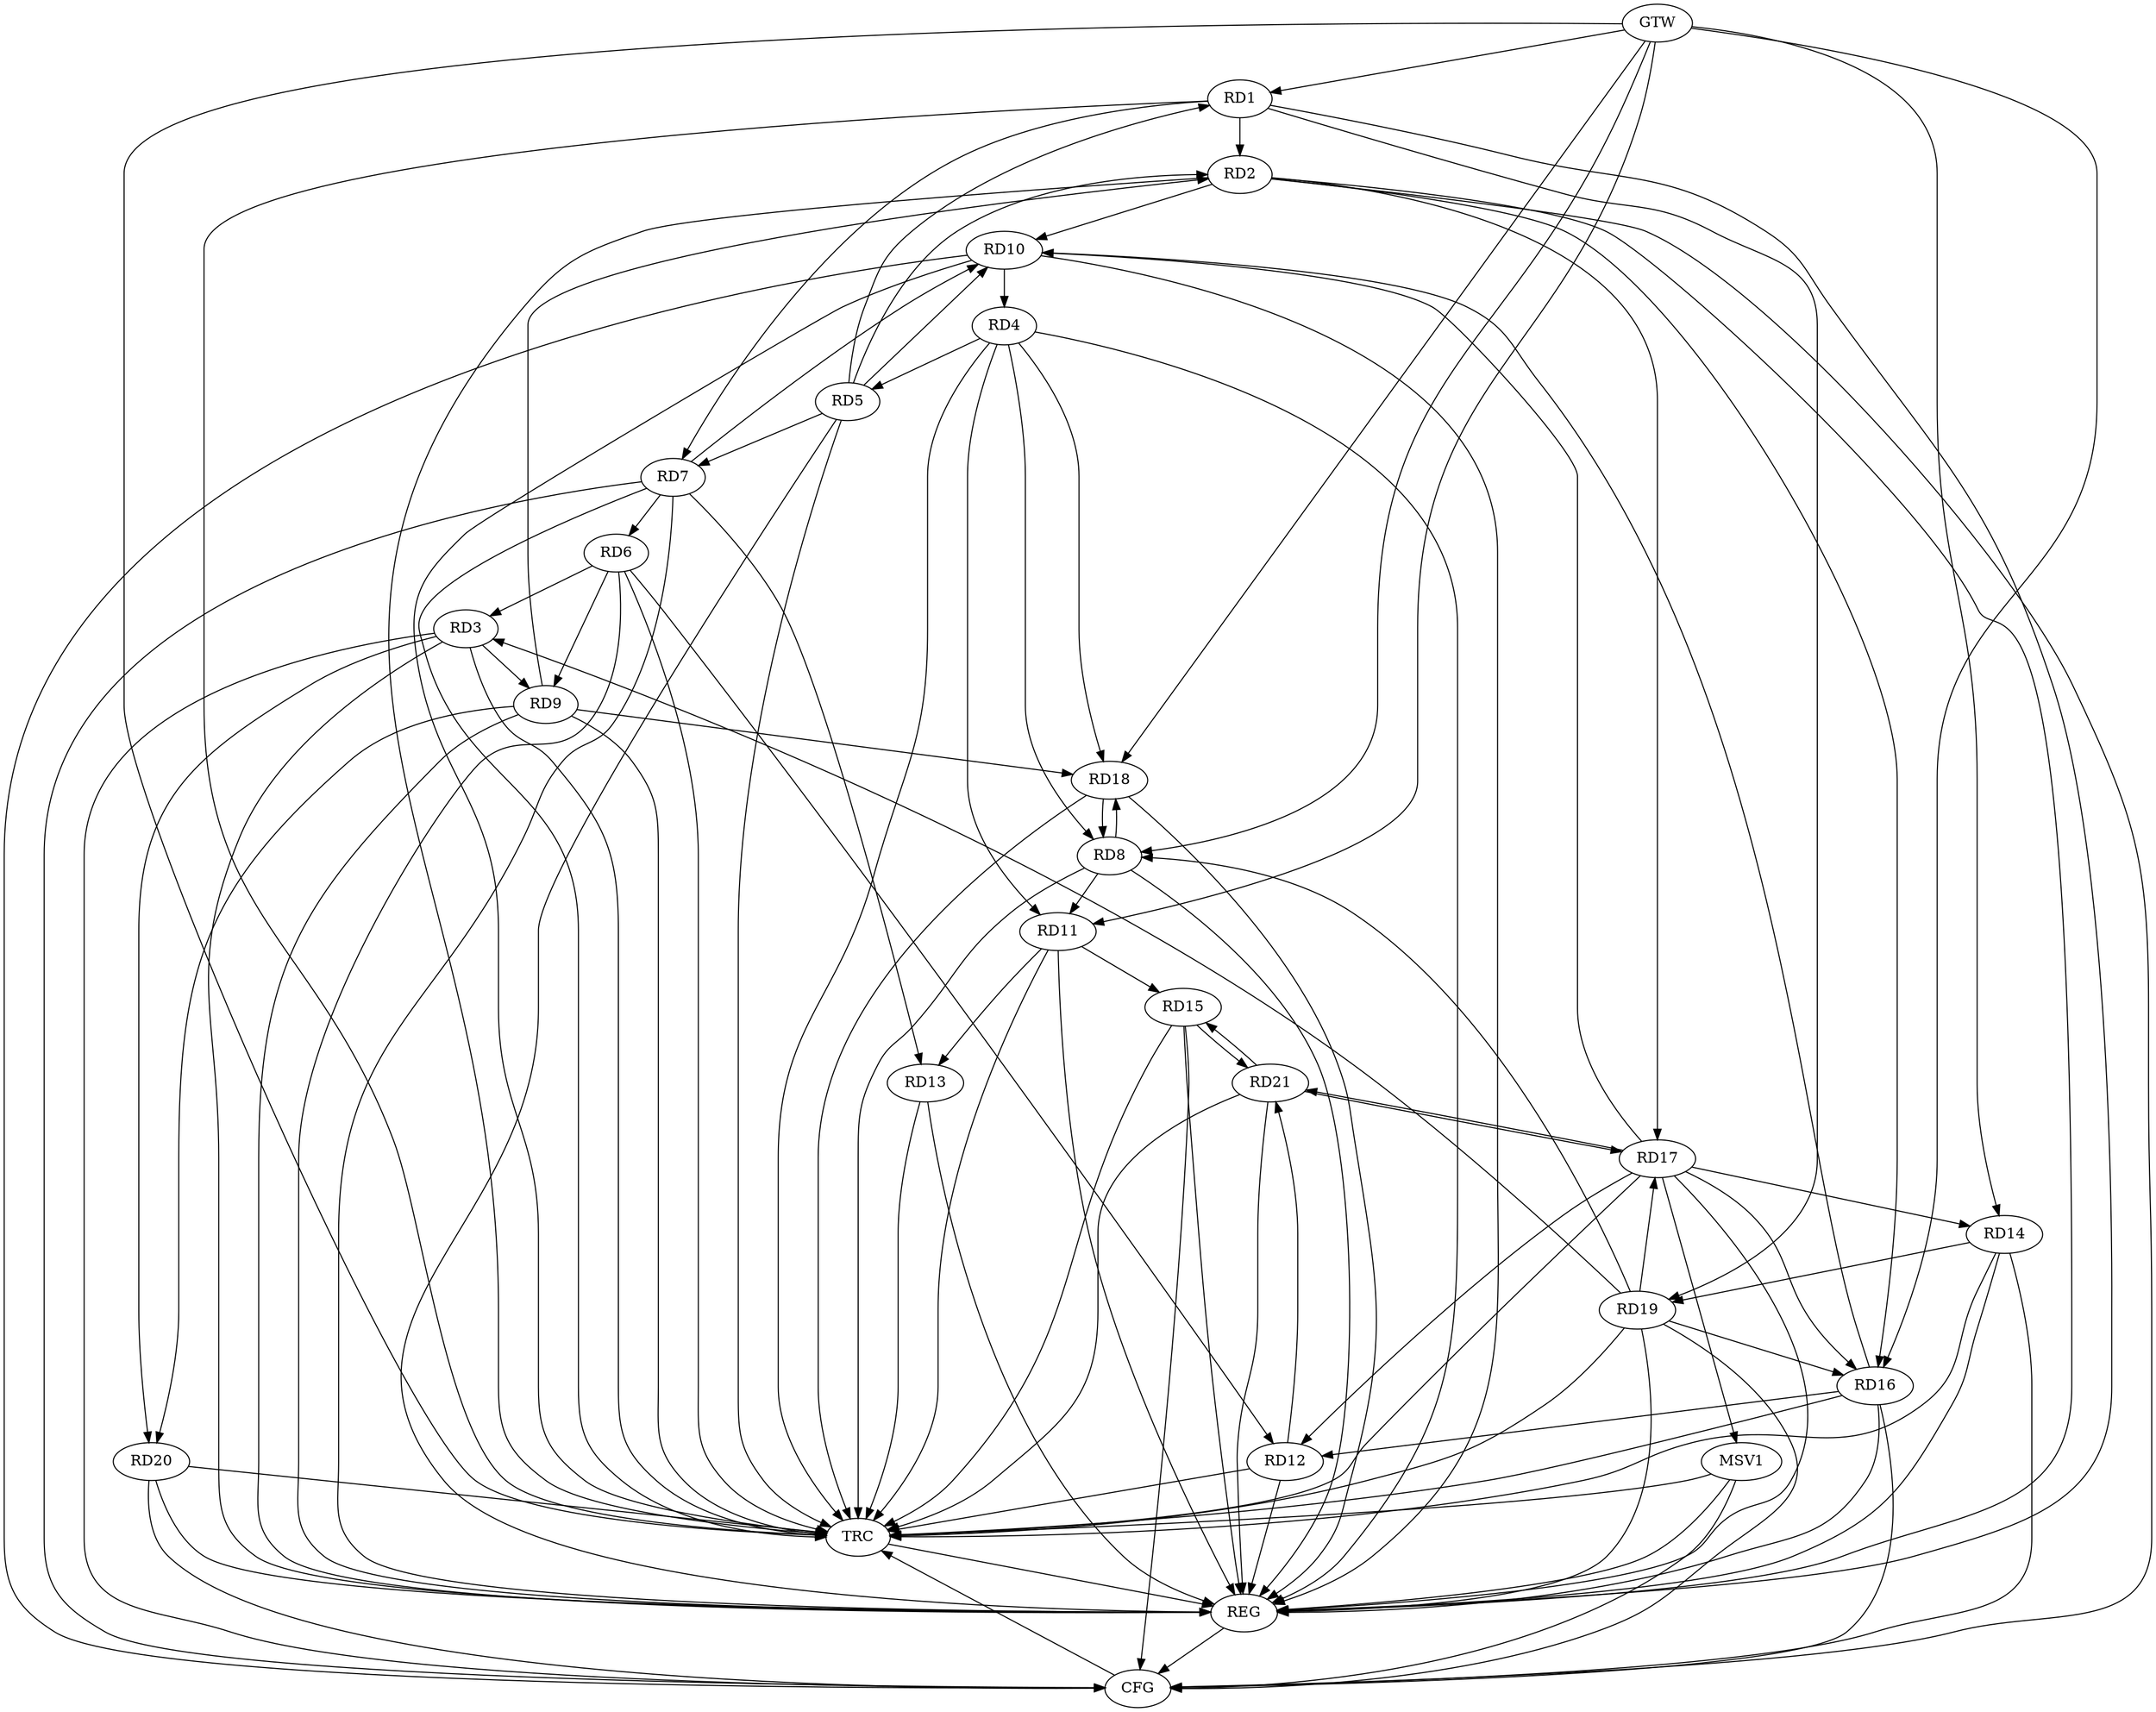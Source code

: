 strict digraph G {
  RD1 [ label="RD1" ];
  RD2 [ label="RD2" ];
  RD3 [ label="RD3" ];
  RD4 [ label="RD4" ];
  RD5 [ label="RD5" ];
  RD6 [ label="RD6" ];
  RD7 [ label="RD7" ];
  RD8 [ label="RD8" ];
  RD9 [ label="RD9" ];
  RD10 [ label="RD10" ];
  RD11 [ label="RD11" ];
  RD12 [ label="RD12" ];
  RD13 [ label="RD13" ];
  RD14 [ label="RD14" ];
  RD15 [ label="RD15" ];
  RD16 [ label="RD16" ];
  RD17 [ label="RD17" ];
  RD18 [ label="RD18" ];
  RD19 [ label="RD19" ];
  RD20 [ label="RD20" ];
  RD21 [ label="RD21" ];
  GTW [ label="GTW" ];
  REG [ label="REG" ];
  CFG [ label="CFG" ];
  TRC [ label="TRC" ];
  MSV1 [ label="MSV1" ];
  RD1 -> RD2;
  RD5 -> RD1;
  RD1 -> RD7;
  RD1 -> RD19;
  RD5 -> RD2;
  RD9 -> RD2;
  RD2 -> RD10;
  RD2 -> RD16;
  RD2 -> RD17;
  RD6 -> RD3;
  RD3 -> RD9;
  RD19 -> RD3;
  RD3 -> RD20;
  RD4 -> RD5;
  RD4 -> RD8;
  RD10 -> RD4;
  RD4 -> RD11;
  RD4 -> RD18;
  RD5 -> RD7;
  RD5 -> RD10;
  RD7 -> RD6;
  RD6 -> RD9;
  RD6 -> RD12;
  RD7 -> RD10;
  RD7 -> RD13;
  RD8 -> RD11;
  RD8 -> RD18;
  RD18 -> RD8;
  RD19 -> RD8;
  RD9 -> RD18;
  RD9 -> RD20;
  RD16 -> RD10;
  RD17 -> RD10;
  RD11 -> RD13;
  RD11 -> RD15;
  RD16 -> RD12;
  RD17 -> RD12;
  RD12 -> RD21;
  RD17 -> RD14;
  RD14 -> RD19;
  RD15 -> RD21;
  RD21 -> RD15;
  RD17 -> RD16;
  RD19 -> RD16;
  RD19 -> RD17;
  RD17 -> RD21;
  RD21 -> RD17;
  GTW -> RD8;
  GTW -> RD1;
  GTW -> RD14;
  GTW -> RD11;
  GTW -> RD18;
  GTW -> RD16;
  RD1 -> REG;
  RD2 -> REG;
  RD3 -> REG;
  RD4 -> REG;
  RD5 -> REG;
  RD6 -> REG;
  RD7 -> REG;
  RD8 -> REG;
  RD9 -> REG;
  RD10 -> REG;
  RD11 -> REG;
  RD12 -> REG;
  RD13 -> REG;
  RD14 -> REG;
  RD15 -> REG;
  RD16 -> REG;
  RD17 -> REG;
  RD18 -> REG;
  RD19 -> REG;
  RD20 -> REG;
  RD21 -> REG;
  RD2 -> CFG;
  RD20 -> CFG;
  RD14 -> CFG;
  RD7 -> CFG;
  RD3 -> CFG;
  RD16 -> CFG;
  RD15 -> CFG;
  RD19 -> CFG;
  RD10 -> CFG;
  REG -> CFG;
  RD1 -> TRC;
  RD2 -> TRC;
  RD3 -> TRC;
  RD4 -> TRC;
  RD5 -> TRC;
  RD6 -> TRC;
  RD7 -> TRC;
  RD8 -> TRC;
  RD9 -> TRC;
  RD10 -> TRC;
  RD11 -> TRC;
  RD12 -> TRC;
  RD13 -> TRC;
  RD14 -> TRC;
  RD15 -> TRC;
  RD16 -> TRC;
  RD17 -> TRC;
  RD18 -> TRC;
  RD19 -> TRC;
  RD20 -> TRC;
  RD21 -> TRC;
  GTW -> TRC;
  CFG -> TRC;
  TRC -> REG;
  RD17 -> MSV1;
  MSV1 -> REG;
  MSV1 -> TRC;
  MSV1 -> CFG;
}
